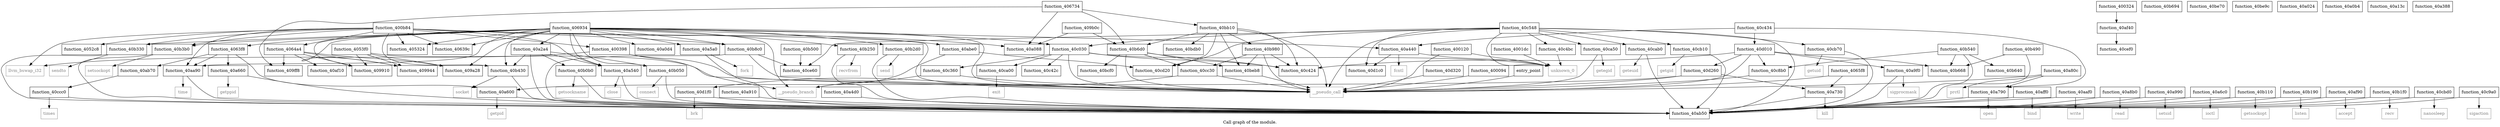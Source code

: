 digraph "Call graph of the module." {
  label="Call graph of the module.";
  node [shape=record];

  Node_function_40a600 [label="{function_40a600}"];
  Node_function_40a660 [label="{function_40a660}"];
  Node_function_40aff0 [label="{function_40aff0}"];
  Node_function_40aaf0 [label="{function_40aaf0}"];
  Node_function_40b330 [label="{function_40b330}"];
  Node_function_40ab50 [label="{function_40ab50}"];
  Node_function_40ab70 [label="{function_40ab70}"];
  Node_function_40abe0 [label="{function_40abe0}"];
  Node_function_40a730 [label="{function_40a730}"];
  Node_function_40a790 [label="{function_40a790}"];
  Node_function_40c4bc [label="{function_40c4bc}"];
  Node_function_40a80c [label="{function_40a80c}"];
  Node_function_40a8b0 [label="{function_40a8b0}"];
  Node_function_40a910 [label="{function_40a910}"];
  Node_function_40a990 [label="{function_40a990}"];
  Node_function_40b3b0 [label="{function_40b3b0}"];
  Node_function_40af10 [label="{function_40af10}"];
  Node_function_40a6c0 [label="{function_40a6c0}"];
  Node_function_40c548 [label="{function_40c548}"];
  Node_function_40a5a0 [label="{function_40a5a0}"];
  Node_function_40b8c0 [label="{function_40b8c0}"];
  Node_function_40b050 [label="{function_40b050}"];
  Node_function_40b980 [label="{function_40b980}"];
  Node_function_40a9f0 [label="{function_40a9f0}"];
  Node_function_40af40 [label="{function_40af40}"];
  Node_function_40b430 [label="{function_40b430}"];
  Node_function_40b0b0 [label="{function_40b0b0}"];
  Node_function_40bb10 [label="{function_40bb10}"];
  Node_function_40b490 [label="{function_40b490}"];
  Node_function_40b500 [label="{function_40b500}"];
  Node_function_40b110 [label="{function_40b110}"];
  Node_function_40c42c [label="{function_40c42c}"];
  Node_function_40aa90 [label="{function_40aa90}"];
  Node_function_40b540 [label="{function_40b540}"];
  Node_function_40b640 [label="{function_40b640}"];
  Node_function_40bcf0 [label="{function_40bcf0}"];
  Node_function_40b190 [label="{function_40b190}"];
  Node_function_40af90 [label="{function_40af90}"];
  Node_function_40b668 [label="{function_40b668}"];
  Node_function_40b694 [label="{function_40b694}"];
  Node_function_40bdb0 [label="{function_40bdb0}"];
  Node_function_40b1f0 [label="{function_40b1f0}"];
  Node_function_40be70 [label="{function_40be70}"];
  Node_function_40c8b0 [label="{function_40c8b0}"];
  Node_function_40be9c [label="{function_40be9c}"];
  Node_function_40b250 [label="{function_40b250}"];
  Node_function_40beb8 [label="{function_40beb8}"];
  Node_function_40b2d0 [label="{function_40b2d0}"];
  Node_function_40c030 [label="{function_40c030}"];
  Node_function_40c360 [label="{function_40c360}"];
  Node_function_40cbd0 [label="{function_40cbd0}"];
  Node_function_40cc30 [label="{function_40cc30}"];
  Node_function_40ccc0 [label="{function_40ccc0}"];
  Node_function_40cd20 [label="{function_40cd20}"];
  Node_function_40ce60 [label="{function_40ce60}"];
  Node_function_40cef0 [label="{function_40cef0}"];
  Node_function_40ca50 [label="{function_40ca50}"];
  Node_function_40cab0 [label="{function_40cab0}"];
  Node_function_40cb10 [label="{function_40cb10}"];
  Node_function_40cb70 [label="{function_40cb70}"];
  Node_socket [color="gray50", fontcolor="gray50", label="{socket}"];
  Node_function_40c434 [label="{function_40c434}"];
  Node_function_40c9a0 [label="{function_40c9a0}"];
  Node_function_40ca00 [label="{function_40ca00}"];
  Node_llvm_bswap_i32 [color="gray50", fontcolor="gray50", label="{llvm_bswap_i32}"];
  Node_function_40d010 [label="{function_40d010}"];
  Node_function_40d1c0 [label="{function_40d1c0}"];
  Node_function_40d1f0 [label="{function_40d1f0}"];
  Node_function_40d260 [label="{function_40d260}"];
  Node_function_40d320 [label="{function_40d320}"];
  Node_unknown_0 [color="gray50", fontcolor="gray50", label="{unknown_0}"];
  Node_fcntl [color="gray50", fontcolor="gray50", label="{fcntl}"];
  Node_close [color="gray50", fontcolor="gray50", label="{close}"];
  Node_fork [color="gray50", fontcolor="gray50", label="{fork}"];
  Node_getpid [color="gray50", fontcolor="gray50", label="{getpid}"];
  Node_getppid [color="gray50", fontcolor="gray50", label="{getppid}"];
  Node_ioctl [color="gray50", fontcolor="gray50", label="{ioctl}"];
  Node_kill [color="gray50", fontcolor="gray50", label="{kill}"];
  Node_open [color="gray50", fontcolor="gray50", label="{open}"];
  Node_prctl [color="gray50", fontcolor="gray50", label="{prctl}"];
  Node_read [color="gray50", fontcolor="gray50", label="{read}"];
  Node_setsid [color="gray50", fontcolor="gray50", label="{setsid}"];
  Node_sigprocmask [color="gray50", fontcolor="gray50", label="{sigprocmask}"];
  Node_time [color="gray50", fontcolor="gray50", label="{time}"];
  Node_write [color="gray50", fontcolor="gray50", label="{write}"];
  Node_accept [color="gray50", fontcolor="gray50", label="{accept}"];
  Node_bind [color="gray50", fontcolor="gray50", label="{bind}"];
  Node_connect [color="gray50", fontcolor="gray50", label="{connect}"];
  Node_getsockname [color="gray50", fontcolor="gray50", label="{getsockname}"];
  Node_getsockopt [color="gray50", fontcolor="gray50", label="{getsockopt}"];
  Node_listen [color="gray50", fontcolor="gray50", label="{listen}"];
  Node_recv [color="gray50", fontcolor="gray50", label="{recv}"];
  Node_recvfrom [color="gray50", fontcolor="gray50", label="{recvfrom}"];
  Node_send [color="gray50", fontcolor="gray50", label="{send}"];
  Node_sendto [color="gray50", fontcolor="gray50", label="{sendto}"];
  Node_setsockopt [color="gray50", fontcolor="gray50", label="{setsockopt}"];
  Node_sigaction [color="gray50", fontcolor="gray50", label="{sigaction}"];
  Node_exit [color="gray50", fontcolor="gray50", label="{exit}"];
  Node_getegid [color="gray50", fontcolor="gray50", label="{getegid}"];
  Node_geteuid [color="gray50", fontcolor="gray50", label="{geteuid}"];
  Node_getgid [color="gray50", fontcolor="gray50", label="{getgid}"];
  Node_getuid [color="gray50", fontcolor="gray50", label="{getuid}"];
  Node_nanosleep [color="gray50", fontcolor="gray50", label="{nanosleep}"];
  Node_times [color="gray50", fontcolor="gray50", label="{times}"];
  Node_brk [color="gray50", fontcolor="gray50", label="{brk}"];
  Node_function_40b6d0 [label="{function_40b6d0}"];
  Node___pseudo_call [color="gray50", fontcolor="gray50", label="{__pseudo_call}"];
  Node___pseudo_branch [color="gray50", fontcolor="gray50", label="{__pseudo_branch}"];
  Node_function_400094 [label="{function_400094}"];
  Node_function_400120 [label="{function_400120}"];
  Node_function_4001dc [label="{function_4001dc}"];
  Node_entry_point [label="{entry_point}"];
  Node_function_400324 [label="{function_400324}"];
  Node_function_400398 [label="{function_400398}"];
  Node_function_400b84 [label="{function_400b84}"];
  Node_function_406934 [label="{function_406934}"];
  Node_function_4052c8 [label="{function_4052c8}"];
  Node_function_405324 [label="{function_405324}"];
  Node_function_4053f0 [label="{function_4053f0}"];
  Node_function_40639c [label="{function_40639c}"];
  Node_function_4063f8 [label="{function_4063f8}"];
  Node_function_4064a4 [label="{function_4064a4}"];
  Node_function_4065f8 [label="{function_4065f8}"];
  Node_function_406734 [label="{function_406734}"];
  Node_function_40c424 [label="{function_40c424}"];
  Node_function_409910 [label="{function_409910}"];
  Node_function_409944 [label="{function_409944}"];
  Node_function_409a28 [label="{function_409a28}"];
  Node_function_409b0c [label="{function_409b0c}"];
  Node_function_409ff8 [label="{function_409ff8}"];
  Node_function_40a024 [label="{function_40a024}"];
  Node_function_40a088 [label="{function_40a088}"];
  Node_function_40a0b4 [label="{function_40a0b4}"];
  Node_function_40a0d4 [label="{function_40a0d4}"];
  Node_function_40a13c [label="{function_40a13c}"];
  Node_function_40a2a4 [label="{function_40a2a4}"];
  Node_function_40a388 [label="{function_40a388}"];
  Node_function_40a440 [label="{function_40a440}"];
  Node_function_40a4d0 [label="{function_40a4d0}"];
  Node_function_40a540 [label="{function_40a540}"];
  Node_function_40a600 -> Node_function_40ab50;
  Node_function_40a600 -> Node_getpid;
  Node_function_40a660 -> Node_function_40ab50;
  Node_function_40a660 -> Node_getppid;
  Node_function_40aff0 -> Node_function_40ab50;
  Node_function_40aff0 -> Node_bind;
  Node_function_40aaf0 -> Node_function_40ab50;
  Node_function_40aaf0 -> Node_write;
  Node_function_40b330 -> Node_function_40ab50;
  Node_function_40b330 -> Node_sendto;
  Node_function_40ab70 -> Node_function_40ccc0;
  Node_function_40abe0 -> Node_function_40cd20;
  Node_function_40abe0 -> Node___pseudo_branch;
  Node_function_40a730 -> Node_function_40ab50;
  Node_function_40a730 -> Node_kill;
  Node_function_40a790 -> Node_function_40ab50;
  Node_function_40a790 -> Node_open;
  Node_function_40c4bc -> Node_unknown_0;
  Node_function_40a80c -> Node_function_40a790;
  Node_function_40a80c -> Node_prctl;
  Node_function_40a80c -> Node___pseudo_call;
  Node_function_40a8b0 -> Node_function_40ab50;
  Node_function_40a8b0 -> Node_read;
  Node_function_40a910 -> Node_function_40ab50;
  Node_function_40a990 -> Node_function_40ab50;
  Node_function_40a990 -> Node_setsid;
  Node_function_40b3b0 -> Node_function_40ab50;
  Node_function_40b3b0 -> Node_setsockopt;
  Node_function_40a6c0 -> Node_function_40ab50;
  Node_function_40a6c0 -> Node_ioctl;
  Node_function_40c548 -> Node_function_40ab50;
  Node_function_40c548 -> Node_function_40c4bc;
  Node_function_40c548 -> Node_function_40c030;
  Node_function_40c548 -> Node_function_40cd20;
  Node_function_40c548 -> Node_function_40ce60;
  Node_function_40c548 -> Node_function_40ca50;
  Node_function_40c548 -> Node_function_40cab0;
  Node_function_40c548 -> Node_function_40cb10;
  Node_function_40c548 -> Node_function_40cb70;
  Node_function_40c548 -> Node_function_40d1c0;
  Node_function_40c548 -> Node_unknown_0;
  Node_function_40c548 -> Node___pseudo_call;
  Node_function_40a5a0 -> Node_function_40ab50;
  Node_function_40a5a0 -> Node_fork;
  Node_function_40b8c0 -> Node_function_40ab50;
  Node_function_40b8c0 -> Node_function_40ce60;
  Node_function_40b8c0 -> Node___pseudo_call;
  Node_function_40b050 -> Node_function_40ab50;
  Node_function_40b050 -> Node_connect;
  Node_function_40b980 -> Node_function_40beb8;
  Node_function_40b980 -> Node_function_40cc30;
  Node_function_40b980 -> Node___pseudo_call;
  Node_function_40b980 -> Node_function_40c424;
  Node_function_40a9f0 -> Node_function_40ab50;
  Node_function_40a9f0 -> Node_sigprocmask;
  Node_function_40af40 -> Node_function_40cef0;
  Node_function_40b430 -> Node_function_40ab50;
  Node_function_40b430 -> Node_socket;
  Node_function_40b0b0 -> Node_function_40ab50;
  Node_function_40b0b0 -> Node_getsockname;
  Node_function_40bb10 -> Node_function_40b980;
  Node_function_40bb10 -> Node_function_40bdb0;
  Node_function_40bb10 -> Node_function_40beb8;
  Node_function_40bb10 -> Node_function_40cd20;
  Node_function_40bb10 -> Node_function_40b6d0;
  Node_function_40bb10 -> Node___pseudo_call;
  Node_function_40bb10 -> Node_function_40c424;
  Node_function_40b490 -> Node_function_40ab50;
  Node_function_40b490 -> Node_function_40b668;
  Node_function_40b500 -> Node_function_40ce60;
  Node_function_40b110 -> Node_function_40ab50;
  Node_function_40b110 -> Node_getsockopt;
  Node_function_40aa90 -> Node_function_40ab50;
  Node_function_40aa90 -> Node_time;
  Node_function_40b540 -> Node_function_40ab50;
  Node_function_40b540 -> Node_function_40b640;
  Node_function_40b540 -> Node_function_40b668;
  Node_function_40b540 -> Node_function_40c8b0;
  Node_function_40b190 -> Node_function_40ab50;
  Node_function_40b190 -> Node_listen;
  Node_function_40af90 -> Node_function_40ab50;
  Node_function_40af90 -> Node_accept;
  Node_function_40b1f0 -> Node_function_40ab50;
  Node_function_40b1f0 -> Node_recv;
  Node_function_40c8b0 -> Node___pseudo_call;
  Node_function_40b250 -> Node_function_40ab50;
  Node_function_40b250 -> Node_recvfrom;
  Node_function_40beb8 -> Node___pseudo_call;
  Node_function_40b2d0 -> Node_function_40ab50;
  Node_function_40b2d0 -> Node_send;
  Node_function_40c030 -> Node_function_40c42c;
  Node_function_40c030 -> Node_function_40c360;
  Node_function_40c030 -> Node_function_40ca00;
  Node_function_40c030 -> Node_unknown_0;
  Node_function_40c030 -> Node___pseudo_call;
  Node_function_40c030 -> Node_function_40c424;
  Node_function_40c360 -> Node___pseudo_call;
  Node_function_40c360 -> Node___pseudo_branch;
  Node_function_40cbd0 -> Node_function_40ab50;
  Node_function_40cbd0 -> Node_nanosleep;
  Node_function_40cc30 -> Node_function_40d1f0;
  Node_function_40cc30 -> Node___pseudo_call;
  Node_function_40ccc0 -> Node_function_40ab50;
  Node_function_40ccc0 -> Node_times;
  Node_function_40ca50 -> Node_getegid;
  Node_function_40ca50 -> Node___pseudo_call;
  Node_function_40cab0 -> Node_function_40ab50;
  Node_function_40cab0 -> Node_geteuid;
  Node_function_40cb10 -> Node_function_40ab50;
  Node_function_40cb10 -> Node_getgid;
  Node_function_40cb70 -> Node_function_40ab50;
  Node_function_40cb70 -> Node_getuid;
  Node_function_40c434 -> Node_function_40a790;
  Node_function_40c434 -> Node_function_40d010;
  Node_function_40c434 -> Node_function_40a440;
  Node_function_40c9a0 -> Node_function_40ab50;
  Node_function_40c9a0 -> Node_sigaction;
  Node_function_40ca00 -> Node_exit;
  Node_function_40d010 -> Node_function_40a9f0;
  Node_function_40d010 -> Node_function_40b668;
  Node_function_40d010 -> Node_function_40c8b0;
  Node_function_40d010 -> Node_function_40d260;
  Node_function_40d010 -> Node___pseudo_call;
  Node_function_40d010 -> Node_function_40c424;
  Node_function_40d1f0 -> Node_function_40ab50;
  Node_function_40d1f0 -> Node_brk;
  Node_function_40d260 -> Node_function_40a600;
  Node_function_40d260 -> Node_function_40a730;
  Node_function_40d260 -> Node___pseudo_call;
  Node_function_40d320 -> Node___pseudo_call;
  Node_function_40b6d0 -> Node_function_40bcf0;
  Node_function_40b6d0 -> Node_function_40beb8;
  Node_function_40b6d0 -> Node_function_40cc30;
  Node_function_40b6d0 -> Node___pseudo_call;
  Node_function_40b6d0 -> Node_function_40c424;
  Node_function_400094 -> Node___pseudo_call;
  Node_function_400120 -> Node_unknown_0;
  Node_function_400120 -> Node___pseudo_call;
  Node_function_4001dc -> Node_unknown_0;
  Node_entry_point -> Node___pseudo_call;
  Node_function_400324 -> Node_function_40af40;
  Node_function_400398 -> Node_llvm_bswap_i32;
  Node_function_400398 -> Node___pseudo_call;
  Node_function_400398 -> Node___pseudo_branch;
  Node_function_400b84 -> Node_function_40b330;
  Node_function_400b84 -> Node_function_40b3b0;
  Node_function_400b84 -> Node_function_40b8c0;
  Node_function_400b84 -> Node_function_40b430;
  Node_function_400b84 -> Node_function_40aa90;
  Node_function_400b84 -> Node_llvm_bswap_i32;
  Node_function_400b84 -> Node___pseudo_call;
  Node_function_400b84 -> Node_function_400398;
  Node_function_400b84 -> Node_function_4052c8;
  Node_function_400b84 -> Node_function_405324;
  Node_function_400b84 -> Node_function_40639c;
  Node_function_400b84 -> Node_function_4064a4;
  Node_function_400b84 -> Node_function_40a088;
  Node_function_400b84 -> Node_function_40a540;
  Node_function_406934 -> Node_function_40b330;
  Node_function_406934 -> Node_function_40abe0;
  Node_function_406934 -> Node_function_40b3b0;
  Node_function_406934 -> Node_function_40a5a0;
  Node_function_406934 -> Node_function_40b8c0;
  Node_function_406934 -> Node_function_40b050;
  Node_function_406934 -> Node_function_40b430;
  Node_function_406934 -> Node_function_40aa90;
  Node_function_406934 -> Node_function_40b250;
  Node_function_406934 -> Node_function_40b2d0;
  Node_function_406934 -> Node_function_40c030;
  Node_function_406934 -> Node___pseudo_call;
  Node_function_406934 -> Node___pseudo_branch;
  Node_function_406934 -> Node_function_405324;
  Node_function_406934 -> Node_function_40639c;
  Node_function_406934 -> Node_function_4063f8;
  Node_function_406934 -> Node_function_409910;
  Node_function_406934 -> Node_function_409944;
  Node_function_406934 -> Node_function_409a28;
  Node_function_406934 -> Node_function_40a0d4;
  Node_function_406934 -> Node_function_40a2a4;
  Node_function_406934 -> Node_function_40a440;
  Node_function_406934 -> Node_function_40a540;
  Node_function_4053f0 -> Node___pseudo_call;
  Node_function_4053f0 -> Node_function_409910;
  Node_function_4053f0 -> Node_function_409944;
  Node_function_4053f0 -> Node_function_409a28;
  Node_function_4063f8 -> Node_function_40a600;
  Node_function_4063f8 -> Node_function_40a660;
  Node_function_4063f8 -> Node_function_40ab70;
  Node_function_4063f8 -> Node_function_40aa90;
  Node_function_4064a4 -> Node_function_40af10;
  Node_function_4064a4 -> Node_function_409910;
  Node_function_4064a4 -> Node_function_409944;
  Node_function_4064a4 -> Node_function_409a28;
  Node_function_4064a4 -> Node_function_409ff8;
  Node_function_4065f8 -> Node_function_40a730;
  Node_function_4065f8 -> Node___pseudo_call;
  Node_function_406734 -> Node_function_40bb10;
  Node_function_406734 -> Node_function_40b6d0;
  Node_function_406734 -> Node_function_409ff8;
  Node_function_406734 -> Node_function_40a088;
  Node_function_409b0c -> Node_function_40b6d0;
  Node_function_409b0c -> Node_function_40a088;
  Node_function_40a2a4 -> Node_function_40ab50;
  Node_function_40a2a4 -> Node_function_40b050;
  Node_function_40a2a4 -> Node_function_40b430;
  Node_function_40a2a4 -> Node_function_40b0b0;
  Node_function_40a2a4 -> Node_function_40a540;
  Node_function_40a440 -> Node_function_40d1c0;
  Node_function_40a440 -> Node_unknown_0;
  Node_function_40a440 -> Node_fcntl;
  Node_function_40a4d0 -> Node_function_40ab50;
  Node_function_40a540 -> Node_function_40ab50;
  Node_function_40a540 -> Node_close;
}

